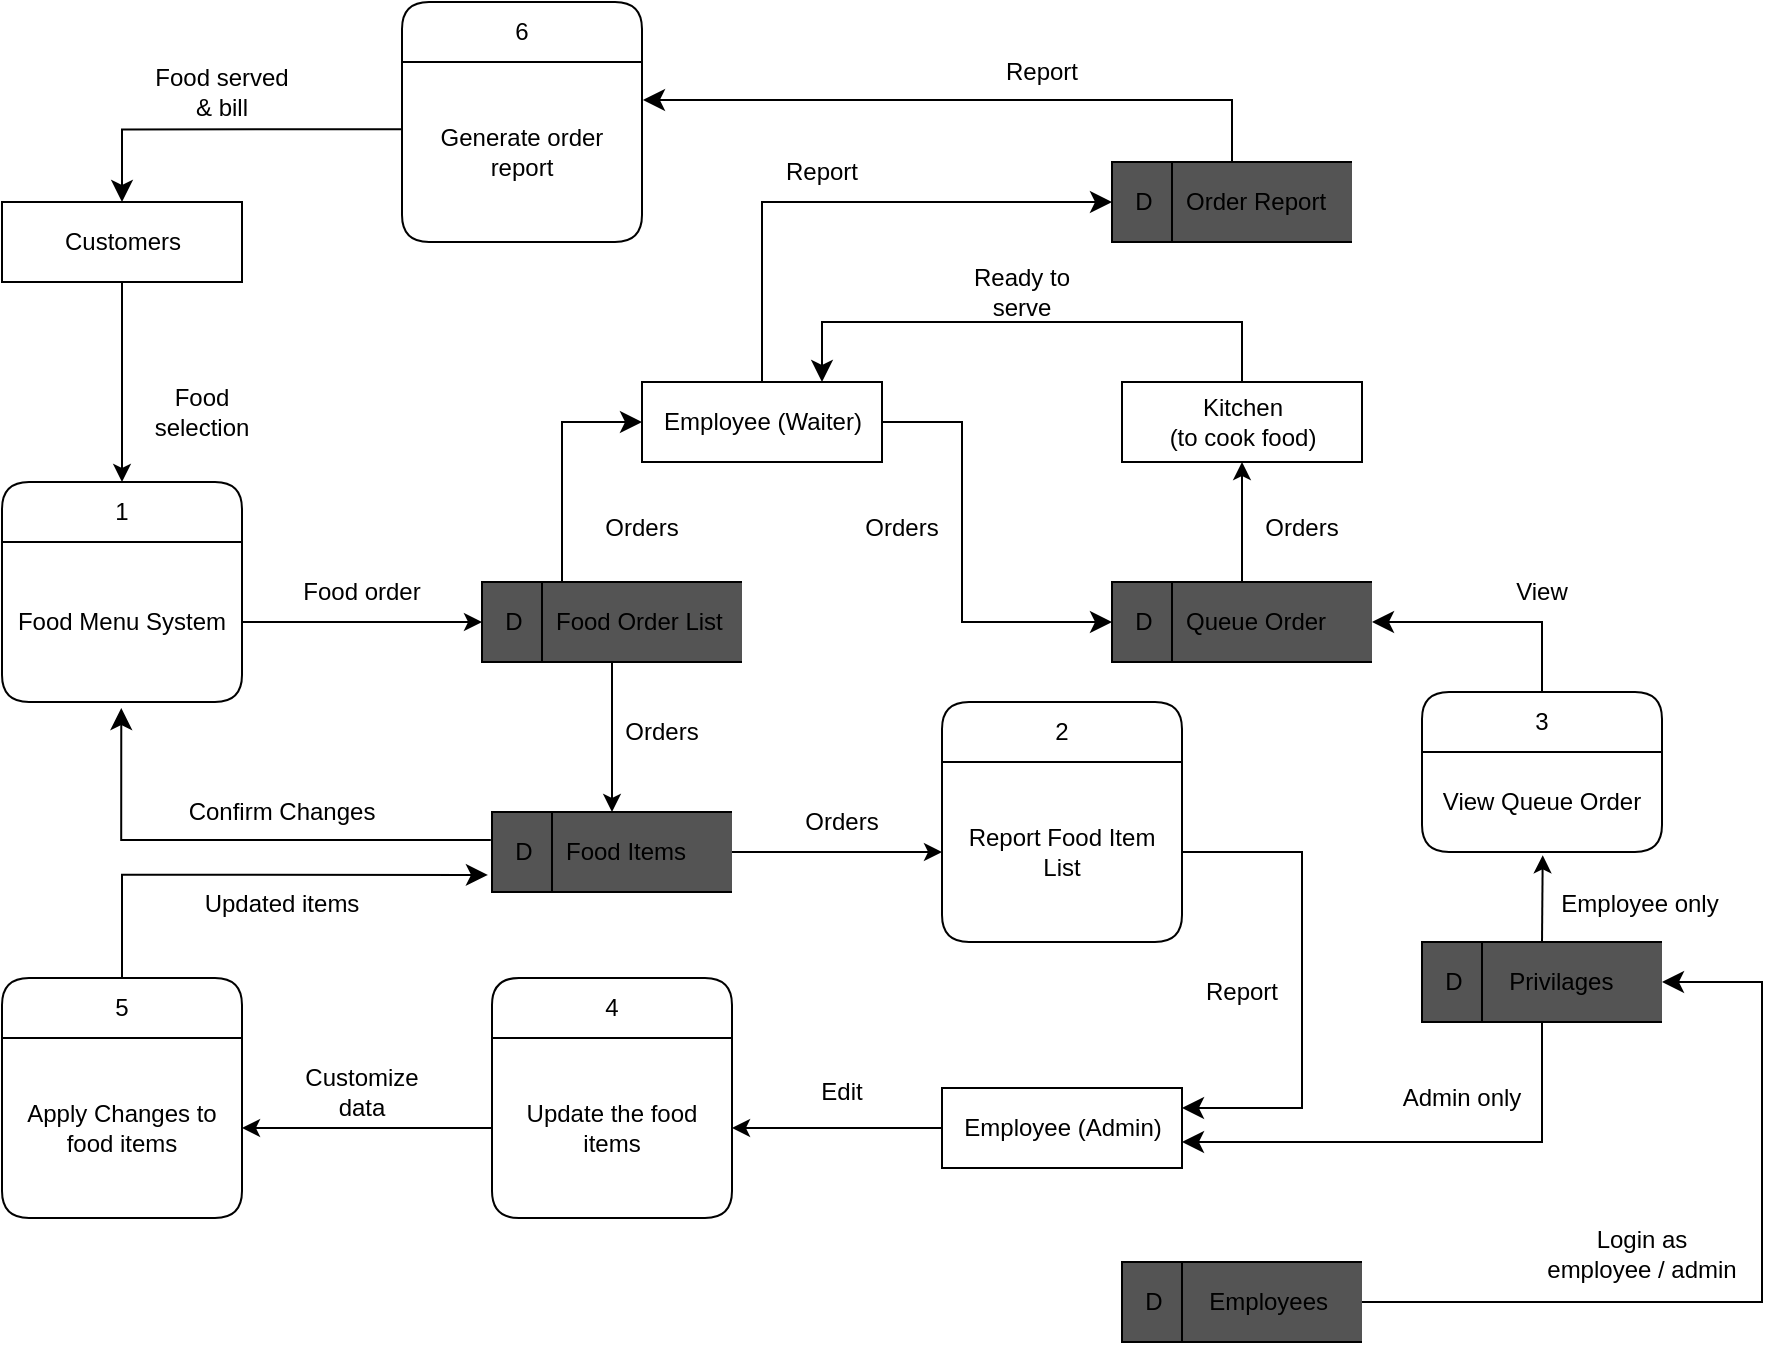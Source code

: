 <mxfile>
    <diagram id="PnIzhyCAErvjTC59xkKA" name="Page-1">
        <mxGraphModel dx="951" dy="691" grid="1" gridSize="10" guides="1" tooltips="1" connect="1" arrows="1" fold="1" page="1" pageScale="1" pageWidth="1200" pageHeight="1000" math="0" shadow="0">
            <root>
                <mxCell id="0"/>
                <mxCell id="1" parent="0"/>
                <mxCell id="4" value="Customers" style="html=1;dashed=0;whitespace=wrap;" parent="1" vertex="1">
                    <mxGeometry x="160" y="300" width="120" height="40" as="geometry"/>
                </mxCell>
                <mxCell id="104" value="1" style="swimlane;fontStyle=0;childLayout=stackLayout;horizontal=1;startSize=30;horizontalStack=0;resizeParent=1;resizeParentMax=0;resizeLast=0;collapsible=1;marginBottom=0;whiteSpace=wrap;html=1;rounded=1;fillColor=none;" vertex="1" parent="1">
                    <mxGeometry x="160" y="440" width="120" height="110" as="geometry"/>
                </mxCell>
                <mxCell id="107" value="Food Menu System" style="text;strokeColor=none;fillColor=none;align=center;verticalAlign=middle;spacingLeft=4;spacingRight=4;overflow=hidden;points=[[0,0.5],[1,0.5]];portConstraint=eastwest;rotatable=0;whiteSpace=wrap;html=1;rounded=1;" vertex="1" parent="104">
                    <mxGeometry y="30" width="120" height="80" as="geometry"/>
                </mxCell>
                <mxCell id="110" value="&amp;nbsp; D&amp;nbsp; &amp;nbsp; &amp;nbsp;Food Order List" style="html=1;dashed=0;whitespace=wrap;shape=mxgraph.dfd.dataStoreID;align=left;spacingLeft=3;points=[[0,0],[0.5,0],[1,0],[0,0.5],[1,0.5],[0,1],[0.5,1],[1,1]];rounded=1;fillColor=#545454;" vertex="1" parent="1">
                    <mxGeometry x="400" y="490" width="130" height="40" as="geometry"/>
                </mxCell>
                <mxCell id="111" value="" style="endArrow=classic;html=1;exitX=0.5;exitY=1;exitDx=0;exitDy=0;entryX=0.5;entryY=0;entryDx=0;entryDy=0;" edge="1" parent="1" source="4" target="104">
                    <mxGeometry width="50" height="50" relative="1" as="geometry">
                        <mxPoint x="370" y="470" as="sourcePoint"/>
                        <mxPoint x="420" y="420" as="targetPoint"/>
                    </mxGeometry>
                </mxCell>
                <mxCell id="112" value="Food selection" style="text;html=1;strokeColor=none;fillColor=none;align=center;verticalAlign=middle;whiteSpace=wrap;rounded=0;" vertex="1" parent="1">
                    <mxGeometry x="220" y="390" width="80" height="30" as="geometry"/>
                </mxCell>
                <mxCell id="114" value="" style="endArrow=classic;html=1;exitX=1;exitY=0.5;exitDx=0;exitDy=0;entryX=0;entryY=0.5;entryDx=0;entryDy=0;" edge="1" parent="1" source="107" target="110">
                    <mxGeometry width="50" height="50" relative="1" as="geometry">
                        <mxPoint x="340" y="530" as="sourcePoint"/>
                        <mxPoint x="390" y="480" as="targetPoint"/>
                    </mxGeometry>
                </mxCell>
                <mxCell id="115" value="Employee (Waiter)" style="html=1;dashed=0;whitespace=wrap;" vertex="1" parent="1">
                    <mxGeometry x="480" y="390" width="120" height="40" as="geometry"/>
                </mxCell>
                <mxCell id="117" value="Food order" style="text;html=1;strokeColor=none;fillColor=none;align=center;verticalAlign=middle;whiteSpace=wrap;rounded=0;" vertex="1" parent="1">
                    <mxGeometry x="300" y="480" width="80" height="30" as="geometry"/>
                </mxCell>
                <mxCell id="118" value="Orders" style="text;html=1;strokeColor=none;fillColor=none;align=center;verticalAlign=middle;whiteSpace=wrap;rounded=0;" vertex="1" parent="1">
                    <mxGeometry x="440" y="447.5" width="80" height="30" as="geometry"/>
                </mxCell>
                <mxCell id="119" value="Kitchen&lt;br&gt;(to cook food)" style="html=1;dashed=0;whitespace=wrap;" vertex="1" parent="1">
                    <mxGeometry x="720" y="390" width="120" height="40" as="geometry"/>
                </mxCell>
                <mxCell id="121" value="Ready to serve" style="text;html=1;strokeColor=none;fillColor=none;align=center;verticalAlign=middle;whiteSpace=wrap;rounded=0;" vertex="1" parent="1">
                    <mxGeometry x="630" y="330" width="80" height="30" as="geometry"/>
                </mxCell>
                <mxCell id="123" value="Food served &amp;amp; bill" style="text;html=1;strokeColor=none;fillColor=none;align=center;verticalAlign=middle;whiteSpace=wrap;rounded=0;" vertex="1" parent="1">
                    <mxGeometry x="230" y="230" width="80" height="30" as="geometry"/>
                </mxCell>
                <mxCell id="124" value="&amp;nbsp; D&amp;nbsp; &amp;nbsp; &amp;nbsp;Queue Order" style="html=1;dashed=0;whitespace=wrap;shape=mxgraph.dfd.dataStoreID;align=left;spacingLeft=3;points=[[0,0],[0.5,0],[1,0],[0,0.5],[1,0.5],[0,1],[0.5,1],[1,1]];rounded=1;fillColor=#545454;" vertex="1" parent="1">
                    <mxGeometry x="715" y="490" width="130" height="40" as="geometry"/>
                </mxCell>
                <mxCell id="126" value="Orders" style="text;html=1;strokeColor=none;fillColor=none;align=center;verticalAlign=middle;whiteSpace=wrap;rounded=0;" vertex="1" parent="1">
                    <mxGeometry x="570" y="447.5" width="80" height="30" as="geometry"/>
                </mxCell>
                <mxCell id="127" value="" style="edgeStyle=segmentEdgeStyle;endArrow=classic;html=1;curved=0;rounded=0;endSize=8;startSize=8;entryX=0;entryY=0.5;entryDx=0;entryDy=0;exitX=1;exitY=0.5;exitDx=0;exitDy=0;" edge="1" parent="1" source="115" target="124">
                    <mxGeometry width="50" height="50" relative="1" as="geometry">
                        <mxPoint x="640" y="550" as="sourcePoint"/>
                        <mxPoint x="690" y="500" as="targetPoint"/>
                        <Array as="points">
                            <mxPoint x="640" y="410"/>
                            <mxPoint x="640" y="510"/>
                        </Array>
                    </mxGeometry>
                </mxCell>
                <mxCell id="128" value="" style="endArrow=classic;html=1;entryX=0.5;entryY=1;entryDx=0;entryDy=0;exitX=0.5;exitY=0;exitDx=0;exitDy=0;" edge="1" parent="1" source="124" target="119">
                    <mxGeometry width="50" height="50" relative="1" as="geometry">
                        <mxPoint x="640" y="550" as="sourcePoint"/>
                        <mxPoint x="690" y="500" as="targetPoint"/>
                    </mxGeometry>
                </mxCell>
                <mxCell id="129" value="Orders" style="text;html=1;strokeColor=none;fillColor=none;align=center;verticalAlign=middle;whiteSpace=wrap;rounded=0;" vertex="1" parent="1">
                    <mxGeometry x="770" y="447.5" width="80" height="30" as="geometry"/>
                </mxCell>
                <mxCell id="130" value="&amp;nbsp; D&amp;nbsp; &amp;nbsp; &amp;nbsp;Food Items" style="html=1;dashed=0;whitespace=wrap;shape=mxgraph.dfd.dataStoreID;align=left;spacingLeft=3;points=[[0,0],[0.5,0],[1,0],[0,0.5],[1,0.5],[0,1],[0.5,1],[1,1]];rounded=1;fillColor=#545454;" vertex="1" parent="1">
                    <mxGeometry x="405" y="605" width="120" height="40" as="geometry"/>
                </mxCell>
                <mxCell id="131" value="2" style="swimlane;fontStyle=0;childLayout=stackLayout;horizontal=1;startSize=30;horizontalStack=0;resizeParent=1;resizeParentMax=0;resizeLast=0;collapsible=1;marginBottom=0;whiteSpace=wrap;html=1;rounded=1;fillColor=none;" vertex="1" parent="1">
                    <mxGeometry x="630" y="550" width="120" height="120" as="geometry"/>
                </mxCell>
                <mxCell id="132" value="Report Food Item List" style="text;strokeColor=none;fillColor=none;align=center;verticalAlign=middle;spacingLeft=4;spacingRight=4;overflow=hidden;points=[[0,0.5],[1,0.5]];portConstraint=eastwest;rotatable=0;whiteSpace=wrap;html=1;rounded=1;" vertex="1" parent="131">
                    <mxGeometry y="30" width="120" height="90" as="geometry"/>
                </mxCell>
                <mxCell id="134" value="" style="endArrow=classic;html=1;exitX=0.5;exitY=1;exitDx=0;exitDy=0;entryX=0.5;entryY=0;entryDx=0;entryDy=0;" edge="1" parent="1" source="110" target="130">
                    <mxGeometry width="50" height="50" relative="1" as="geometry">
                        <mxPoint x="460" y="530" as="sourcePoint"/>
                        <mxPoint x="510" y="480" as="targetPoint"/>
                    </mxGeometry>
                </mxCell>
                <mxCell id="135" value="Orders" style="text;html=1;strokeColor=none;fillColor=none;align=center;verticalAlign=middle;whiteSpace=wrap;rounded=0;" vertex="1" parent="1">
                    <mxGeometry x="450" y="550" width="80" height="30" as="geometry"/>
                </mxCell>
                <mxCell id="137" value="Orders" style="text;html=1;strokeColor=none;fillColor=none;align=center;verticalAlign=middle;whiteSpace=wrap;rounded=0;" vertex="1" parent="1">
                    <mxGeometry x="540" y="595" width="80" height="30" as="geometry"/>
                </mxCell>
                <mxCell id="138" value="" style="endArrow=classic;html=1;exitX=1;exitY=0.5;exitDx=0;exitDy=0;entryX=0;entryY=0.5;entryDx=0;entryDy=0;" edge="1" parent="1" source="130" target="132">
                    <mxGeometry width="50" height="50" relative="1" as="geometry">
                        <mxPoint x="650" y="700" as="sourcePoint"/>
                        <mxPoint x="700" y="650" as="targetPoint"/>
                    </mxGeometry>
                </mxCell>
                <mxCell id="139" value="Employee (Admin)" style="html=1;dashed=0;whitespace=wrap;" vertex="1" parent="1">
                    <mxGeometry x="630" y="743" width="120" height="40" as="geometry"/>
                </mxCell>
                <mxCell id="141" value="Report" style="text;html=1;strokeColor=none;fillColor=none;align=center;verticalAlign=middle;whiteSpace=wrap;rounded=0;" vertex="1" parent="1">
                    <mxGeometry x="740" y="680" width="80" height="30" as="geometry"/>
                </mxCell>
                <mxCell id="143" value="Edit" style="text;html=1;strokeColor=none;fillColor=none;align=center;verticalAlign=middle;whiteSpace=wrap;rounded=0;" vertex="1" parent="1">
                    <mxGeometry x="540" y="730" width="80" height="30" as="geometry"/>
                </mxCell>
                <mxCell id="144" value="4" style="swimlane;fontStyle=0;childLayout=stackLayout;horizontal=1;startSize=30;horizontalStack=0;resizeParent=1;resizeParentMax=0;resizeLast=0;collapsible=1;marginBottom=0;whiteSpace=wrap;html=1;rounded=1;fillColor=none;" vertex="1" parent="1">
                    <mxGeometry x="405" y="688" width="120" height="120" as="geometry"/>
                </mxCell>
                <mxCell id="145" value="Update the food items" style="text;strokeColor=none;fillColor=none;align=center;verticalAlign=middle;spacingLeft=4;spacingRight=4;overflow=hidden;points=[[0,0.5],[1,0.5]];portConstraint=eastwest;rotatable=0;whiteSpace=wrap;html=1;rounded=1;" vertex="1" parent="144">
                    <mxGeometry y="30" width="120" height="90" as="geometry"/>
                </mxCell>
                <mxCell id="147" value="Customize data" style="text;html=1;strokeColor=none;fillColor=none;align=center;verticalAlign=middle;whiteSpace=wrap;rounded=0;" vertex="1" parent="1">
                    <mxGeometry x="300" y="730" width="80" height="30" as="geometry"/>
                </mxCell>
                <mxCell id="148" value="&amp;nbsp; D&amp;nbsp; &amp;nbsp; &amp;nbsp; &amp;nbsp;Privilages" style="html=1;dashed=0;whitespace=wrap;shape=mxgraph.dfd.dataStoreID;align=left;spacingLeft=3;points=[[0,0],[0.5,0],[1,0],[0,0.5],[1,0.5],[0,1],[0.5,1],[1,1]];rounded=1;fillColor=#545454;" vertex="1" parent="1">
                    <mxGeometry x="870" y="670" width="120" height="40" as="geometry"/>
                </mxCell>
                <mxCell id="150" value="Employee only" style="text;html=1;strokeColor=none;fillColor=none;align=center;verticalAlign=middle;whiteSpace=wrap;rounded=0;" vertex="1" parent="1">
                    <mxGeometry x="929" y="633" width="100" height="35" as="geometry"/>
                </mxCell>
                <mxCell id="151" value="Admin only" style="text;html=1;strokeColor=none;fillColor=none;align=center;verticalAlign=middle;whiteSpace=wrap;rounded=0;" vertex="1" parent="1">
                    <mxGeometry x="850" y="733" width="80" height="30" as="geometry"/>
                </mxCell>
                <mxCell id="155" value="" style="edgeStyle=segmentEdgeStyle;endArrow=classic;html=1;curved=0;rounded=0;endSize=8;startSize=8;exitX=0.5;exitY=1;exitDx=0;exitDy=0;" edge="1" parent="1" source="148">
                    <mxGeometry width="50" height="50" relative="1" as="geometry">
                        <mxPoint x="800" y="800" as="sourcePoint"/>
                        <mxPoint x="750" y="770" as="targetPoint"/>
                        <Array as="points">
                            <mxPoint x="930" y="770"/>
                            <mxPoint x="750" y="770"/>
                        </Array>
                    </mxGeometry>
                </mxCell>
                <mxCell id="157" value="" style="edgeStyle=segmentEdgeStyle;endArrow=classic;html=1;curved=0;rounded=0;endSize=8;startSize=8;entryX=1;entryY=0.25;entryDx=0;entryDy=0;exitX=1;exitY=0.5;exitDx=0;exitDy=0;" edge="1" parent="1" source="132" target="139">
                    <mxGeometry width="50" height="50" relative="1" as="geometry">
                        <mxPoint x="560" y="680" as="sourcePoint"/>
                        <mxPoint x="610" y="630" as="targetPoint"/>
                        <Array as="points">
                            <mxPoint x="810" y="625"/>
                            <mxPoint x="810" y="753"/>
                        </Array>
                    </mxGeometry>
                </mxCell>
                <mxCell id="158" value="3" style="swimlane;fontStyle=0;childLayout=stackLayout;horizontal=1;startSize=30;horizontalStack=0;resizeParent=1;resizeParentMax=0;resizeLast=0;collapsible=1;marginBottom=0;whiteSpace=wrap;html=1;rounded=1;fillColor=none;" vertex="1" parent="1">
                    <mxGeometry x="870" y="545" width="120" height="80" as="geometry"/>
                </mxCell>
                <mxCell id="159" value="View Queue Order" style="text;strokeColor=none;fillColor=none;align=center;verticalAlign=middle;spacingLeft=4;spacingRight=4;overflow=hidden;points=[[0,0.5],[1,0.5]];portConstraint=eastwest;rotatable=0;whiteSpace=wrap;html=1;rounded=1;" vertex="1" parent="158">
                    <mxGeometry y="30" width="120" height="50" as="geometry"/>
                </mxCell>
                <mxCell id="160" value="" style="edgeStyle=segmentEdgeStyle;endArrow=classic;html=1;curved=0;rounded=0;endSize=8;startSize=8;entryX=1;entryY=0.5;entryDx=0;entryDy=0;exitX=0.5;exitY=0;exitDx=0;exitDy=0;" edge="1" parent="1" source="158" target="124">
                    <mxGeometry width="50" height="50" relative="1" as="geometry">
                        <mxPoint x="790" y="660" as="sourcePoint"/>
                        <mxPoint x="840" y="610" as="targetPoint"/>
                        <Array as="points">
                            <mxPoint x="930" y="510"/>
                        </Array>
                    </mxGeometry>
                </mxCell>
                <mxCell id="161" value="" style="endArrow=classic;html=1;exitX=0.5;exitY=0;exitDx=0;exitDy=0;entryX=0.503;entryY=1.033;entryDx=0;entryDy=0;entryPerimeter=0;" edge="1" parent="1" source="148" target="159">
                    <mxGeometry width="50" height="50" relative="1" as="geometry">
                        <mxPoint x="790" y="660" as="sourcePoint"/>
                        <mxPoint x="930" y="630" as="targetPoint"/>
                    </mxGeometry>
                </mxCell>
                <mxCell id="162" value="View" style="text;html=1;strokeColor=none;fillColor=none;align=center;verticalAlign=middle;whiteSpace=wrap;rounded=0;" vertex="1" parent="1">
                    <mxGeometry x="880" y="477.5" width="100" height="35" as="geometry"/>
                </mxCell>
                <mxCell id="165" value="" style="endArrow=classic;html=1;exitX=0;exitY=0.5;exitDx=0;exitDy=0;entryX=1;entryY=0.5;entryDx=0;entryDy=0;" edge="1" parent="1" source="139" target="145">
                    <mxGeometry width="50" height="50" relative="1" as="geometry">
                        <mxPoint x="500" y="700" as="sourcePoint"/>
                        <mxPoint x="550" y="650" as="targetPoint"/>
                    </mxGeometry>
                </mxCell>
                <mxCell id="166" value="5" style="swimlane;fontStyle=0;childLayout=stackLayout;horizontal=1;startSize=30;horizontalStack=0;resizeParent=1;resizeParentMax=0;resizeLast=0;collapsible=1;marginBottom=0;whiteSpace=wrap;html=1;rounded=1;fillColor=none;" vertex="1" parent="1">
                    <mxGeometry x="160" y="688" width="120" height="120" as="geometry"/>
                </mxCell>
                <mxCell id="167" value="Apply Changes to food items" style="text;strokeColor=none;fillColor=none;align=center;verticalAlign=middle;spacingLeft=4;spacingRight=4;overflow=hidden;points=[[0,0.5],[1,0.5]];portConstraint=eastwest;rotatable=0;whiteSpace=wrap;html=1;rounded=1;" vertex="1" parent="166">
                    <mxGeometry y="30" width="120" height="90" as="geometry"/>
                </mxCell>
                <mxCell id="168" value="&amp;nbsp; D&amp;nbsp; &amp;nbsp; &amp;nbsp; &amp;nbsp;Employees" style="html=1;dashed=0;whitespace=wrap;shape=mxgraph.dfd.dataStoreID;align=left;spacingLeft=3;points=[[0,0],[0.5,0],[1,0],[0,0.5],[1,0.5],[0,1],[0.5,1],[1,1]];rounded=1;fillColor=#545454;" vertex="1" parent="1">
                    <mxGeometry x="720" y="830" width="120" height="40" as="geometry"/>
                </mxCell>
                <mxCell id="169" value="" style="edgeStyle=segmentEdgeStyle;endArrow=classic;html=1;curved=0;rounded=0;endSize=8;startSize=8;entryX=1;entryY=0.5;entryDx=0;entryDy=0;exitX=1;exitY=0.5;exitDx=0;exitDy=0;" edge="1" parent="1" source="168" target="148">
                    <mxGeometry width="50" height="50" relative="1" as="geometry">
                        <mxPoint x="730" y="740" as="sourcePoint"/>
                        <mxPoint x="780" y="690" as="targetPoint"/>
                        <Array as="points">
                            <mxPoint x="1040" y="850"/>
                            <mxPoint x="1040" y="690"/>
                        </Array>
                    </mxGeometry>
                </mxCell>
                <mxCell id="170" value="Login as employee / admin" style="text;html=1;strokeColor=none;fillColor=none;align=center;verticalAlign=middle;whiteSpace=wrap;rounded=0;" vertex="1" parent="1">
                    <mxGeometry x="930" y="808" width="100" height="35" as="geometry"/>
                </mxCell>
                <mxCell id="171" value="" style="endArrow=classic;html=1;entryX=1;entryY=0.5;entryDx=0;entryDy=0;exitX=0;exitY=0.5;exitDx=0;exitDy=0;" edge="1" parent="1" source="145" target="167">
                    <mxGeometry width="50" height="50" relative="1" as="geometry">
                        <mxPoint x="530" y="630" as="sourcePoint"/>
                        <mxPoint x="580" y="580" as="targetPoint"/>
                    </mxGeometry>
                </mxCell>
                <mxCell id="174" value="Updated items" style="text;html=1;strokeColor=none;fillColor=none;align=center;verticalAlign=middle;whiteSpace=wrap;rounded=0;" vertex="1" parent="1">
                    <mxGeometry x="260" y="635.5" width="80" height="30" as="geometry"/>
                </mxCell>
                <mxCell id="175" value="" style="edgeStyle=segmentEdgeStyle;endArrow=classic;html=1;curved=0;rounded=0;endSize=8;startSize=8;entryX=-0.017;entryY=0.786;entryDx=0;entryDy=0;entryPerimeter=0;exitX=0.5;exitY=0;exitDx=0;exitDy=0;" edge="1" parent="1" source="166" target="130">
                    <mxGeometry width="50" height="50" relative="1" as="geometry">
                        <mxPoint x="530" y="640" as="sourcePoint"/>
                        <mxPoint x="580" y="590" as="targetPoint"/>
                        <Array as="points">
                            <mxPoint x="220" y="636"/>
                        </Array>
                    </mxGeometry>
                </mxCell>
                <mxCell id="176" value="" style="edgeStyle=segmentEdgeStyle;endArrow=classic;html=1;curved=0;rounded=0;endSize=8;startSize=8;entryX=0.497;entryY=1.038;entryDx=0;entryDy=0;entryPerimeter=0;exitX=-0.005;exitY=0.349;exitDx=0;exitDy=0;exitPerimeter=0;" edge="1" parent="1" source="130" target="107">
                    <mxGeometry width="50" height="50" relative="1" as="geometry">
                        <mxPoint x="400" y="620" as="sourcePoint"/>
                        <mxPoint x="360" y="610" as="targetPoint"/>
                    </mxGeometry>
                </mxCell>
                <mxCell id="177" value="Confirm Changes" style="text;html=1;strokeColor=none;fillColor=none;align=center;verticalAlign=middle;whiteSpace=wrap;rounded=0;" vertex="1" parent="1">
                    <mxGeometry x="250" y="590" width="100" height="30" as="geometry"/>
                </mxCell>
                <mxCell id="178" value="" style="edgeStyle=segmentEdgeStyle;endArrow=classic;html=1;curved=0;rounded=0;endSize=8;startSize=8;exitX=0.5;exitY=0;exitDx=0;exitDy=0;entryX=0;entryY=0.5;entryDx=0;entryDy=0;" edge="1" parent="1" source="110" target="115">
                    <mxGeometry width="50" height="50" relative="1" as="geometry">
                        <mxPoint x="530" y="510" as="sourcePoint"/>
                        <mxPoint x="580" y="460" as="targetPoint"/>
                        <Array as="points">
                            <mxPoint x="440" y="490"/>
                            <mxPoint x="440" y="410"/>
                        </Array>
                    </mxGeometry>
                </mxCell>
                <mxCell id="180" value="&amp;nbsp; D&amp;nbsp; &amp;nbsp; &amp;nbsp;Order Report" style="html=1;dashed=0;whitespace=wrap;shape=mxgraph.dfd.dataStoreID;align=left;spacingLeft=3;points=[[0,0],[0.5,0],[1,0],[0,0.5],[1,0.5],[0,1],[0.5,1],[1,1]];rounded=1;fillColor=#545454;" vertex="1" parent="1">
                    <mxGeometry x="715" y="280" width="120" height="40" as="geometry"/>
                </mxCell>
                <mxCell id="182" value="6" style="swimlane;fontStyle=0;childLayout=stackLayout;horizontal=1;startSize=30;horizontalStack=0;resizeParent=1;resizeParentMax=0;resizeLast=0;collapsible=1;marginBottom=0;whiteSpace=wrap;html=1;rounded=1;fillColor=none;" vertex="1" parent="1">
                    <mxGeometry x="360" y="200" width="120" height="120" as="geometry"/>
                </mxCell>
                <mxCell id="183" value="Generate order report" style="text;strokeColor=none;fillColor=none;align=center;verticalAlign=middle;spacingLeft=4;spacingRight=4;overflow=hidden;points=[[0,0.5],[1,0.5]];portConstraint=eastwest;rotatable=0;whiteSpace=wrap;html=1;rounded=1;" vertex="1" parent="182">
                    <mxGeometry y="30" width="120" height="90" as="geometry"/>
                </mxCell>
                <mxCell id="184" value="" style="edgeStyle=segmentEdgeStyle;endArrow=classic;html=1;curved=0;rounded=0;endSize=8;startSize=8;entryX=0.75;entryY=0;entryDx=0;entryDy=0;exitX=0.5;exitY=0;exitDx=0;exitDy=0;" edge="1" parent="1" source="119" target="115">
                    <mxGeometry width="50" height="50" relative="1" as="geometry">
                        <mxPoint x="580" y="450" as="sourcePoint"/>
                        <mxPoint x="630" y="400" as="targetPoint"/>
                        <Array as="points">
                            <mxPoint x="780" y="360"/>
                            <mxPoint x="570" y="360"/>
                        </Array>
                    </mxGeometry>
                </mxCell>
                <mxCell id="185" value="" style="edgeStyle=segmentEdgeStyle;endArrow=classic;html=1;curved=0;rounded=0;endSize=8;startSize=8;entryX=0;entryY=0.5;entryDx=0;entryDy=0;exitX=0.5;exitY=0;exitDx=0;exitDy=0;" edge="1" parent="1" source="115" target="180">
                    <mxGeometry width="50" height="50" relative="1" as="geometry">
                        <mxPoint x="450" y="460" as="sourcePoint"/>
                        <mxPoint x="500" y="410" as="targetPoint"/>
                        <Array as="points">
                            <mxPoint x="540" y="300"/>
                        </Array>
                    </mxGeometry>
                </mxCell>
                <mxCell id="186" value="Report" style="text;html=1;strokeColor=none;fillColor=none;align=center;verticalAlign=middle;whiteSpace=wrap;rounded=0;" vertex="1" parent="1">
                    <mxGeometry x="530" y="270" width="80" height="30" as="geometry"/>
                </mxCell>
                <mxCell id="187" value="" style="edgeStyle=segmentEdgeStyle;endArrow=classic;html=1;curved=0;rounded=0;endSize=8;startSize=8;entryX=0.5;entryY=0;entryDx=0;entryDy=0;exitX=-0.001;exitY=0.374;exitDx=0;exitDy=0;exitPerimeter=0;" edge="1" parent="1" source="183" target="4">
                    <mxGeometry width="50" height="50" relative="1" as="geometry">
                        <mxPoint x="520" y="390" as="sourcePoint"/>
                        <mxPoint x="570" y="340" as="targetPoint"/>
                    </mxGeometry>
                </mxCell>
                <mxCell id="188" value="" style="edgeStyle=segmentEdgeStyle;endArrow=classic;html=1;curved=0;rounded=0;endSize=8;startSize=8;entryX=1.004;entryY=0.211;entryDx=0;entryDy=0;entryPerimeter=0;exitX=0.5;exitY=0;exitDx=0;exitDy=0;" edge="1" parent="1" source="180" target="183">
                    <mxGeometry width="50" height="50" relative="1" as="geometry">
                        <mxPoint x="450" y="360" as="sourcePoint"/>
                        <mxPoint x="500" y="310" as="targetPoint"/>
                        <Array as="points">
                            <mxPoint x="775" y="249"/>
                        </Array>
                    </mxGeometry>
                </mxCell>
                <mxCell id="189" value="Report" style="text;html=1;strokeColor=none;fillColor=none;align=center;verticalAlign=middle;whiteSpace=wrap;rounded=0;" vertex="1" parent="1">
                    <mxGeometry x="640" y="220" width="80" height="30" as="geometry"/>
                </mxCell>
            </root>
        </mxGraphModel>
    </diagram>
</mxfile>